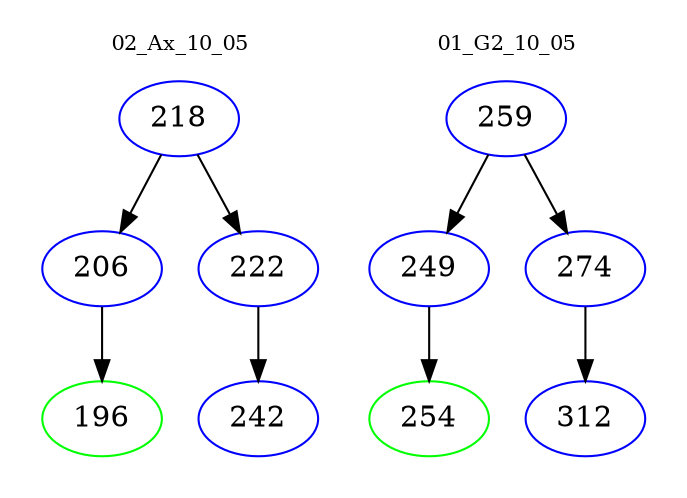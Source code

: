 digraph{
subgraph cluster_0 {
color = white
label = "02_Ax_10_05";
fontsize=10;
T0_218 [label="218", color="blue"]
T0_218 -> T0_206 [color="black"]
T0_206 [label="206", color="blue"]
T0_206 -> T0_196 [color="black"]
T0_196 [label="196", color="green"]
T0_218 -> T0_222 [color="black"]
T0_222 [label="222", color="blue"]
T0_222 -> T0_242 [color="black"]
T0_242 [label="242", color="blue"]
}
subgraph cluster_1 {
color = white
label = "01_G2_10_05";
fontsize=10;
T1_259 [label="259", color="blue"]
T1_259 -> T1_249 [color="black"]
T1_249 [label="249", color="blue"]
T1_249 -> T1_254 [color="black"]
T1_254 [label="254", color="green"]
T1_259 -> T1_274 [color="black"]
T1_274 [label="274", color="blue"]
T1_274 -> T1_312 [color="black"]
T1_312 [label="312", color="blue"]
}
}
